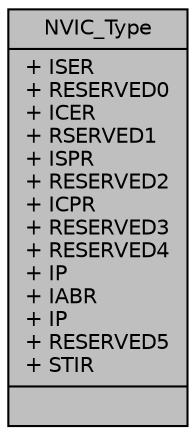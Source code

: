 digraph "NVIC_Type"
{
  edge [fontname="Helvetica",fontsize="10",labelfontname="Helvetica",labelfontsize="10"];
  node [fontname="Helvetica",fontsize="10",shape=record];
  Node1 [label="{NVIC_Type\n|+ ISER\l+ RESERVED0\l+ ICER\l+ RSERVED1\l+ ISPR\l+ RESERVED2\l+ ICPR\l+ RESERVED3\l+ RESERVED4\l+ IP\l+ IABR\l+ IP\l+ RESERVED5\l+ STIR\l|}",height=0.2,width=0.4,color="black", fillcolor="grey75", style="filled", fontcolor="black"];
}
